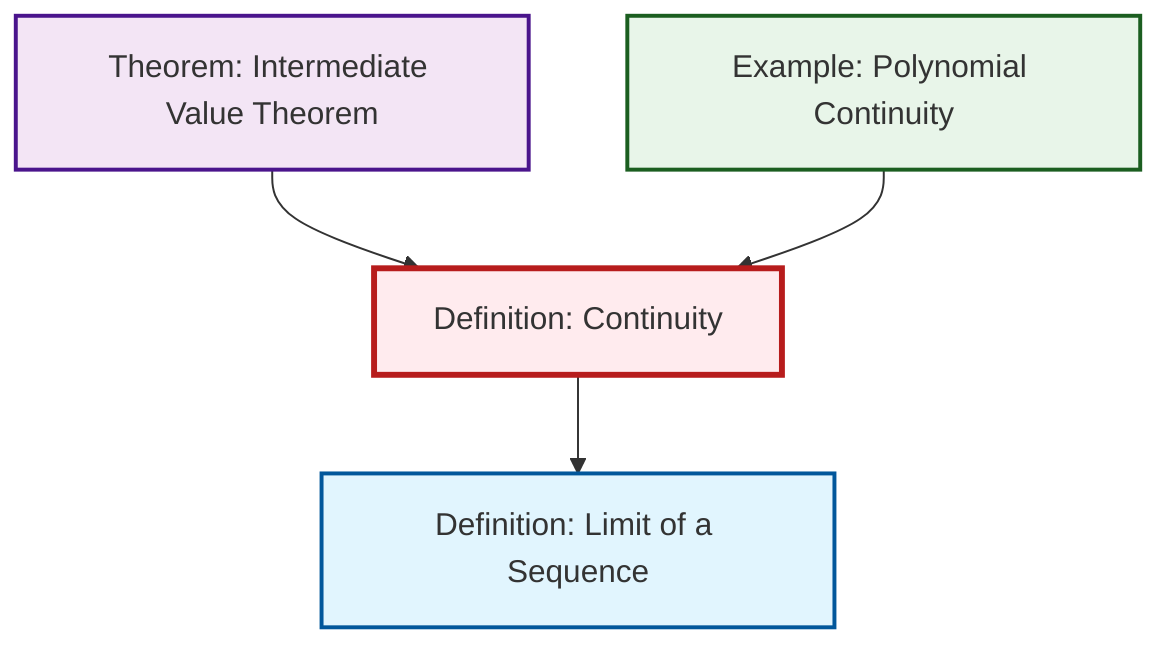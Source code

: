 graph TD
    classDef definition fill:#e1f5fe,stroke:#01579b,stroke-width:2px
    classDef theorem fill:#f3e5f5,stroke:#4a148c,stroke-width:2px
    classDef axiom fill:#fff3e0,stroke:#e65100,stroke-width:2px
    classDef example fill:#e8f5e9,stroke:#1b5e20,stroke-width:2px
    classDef current fill:#ffebee,stroke:#b71c1c,stroke-width:3px
    ex-polynomial-continuity["Example: Polynomial Continuity"]:::example
    def-limit["Definition: Limit of a Sequence"]:::definition
    def-continuity["Definition: Continuity"]:::definition
    thm-intermediate-value["Theorem: Intermediate Value Theorem"]:::theorem
    thm-intermediate-value --> def-continuity
    ex-polynomial-continuity --> def-continuity
    def-continuity --> def-limit
    class def-continuity current